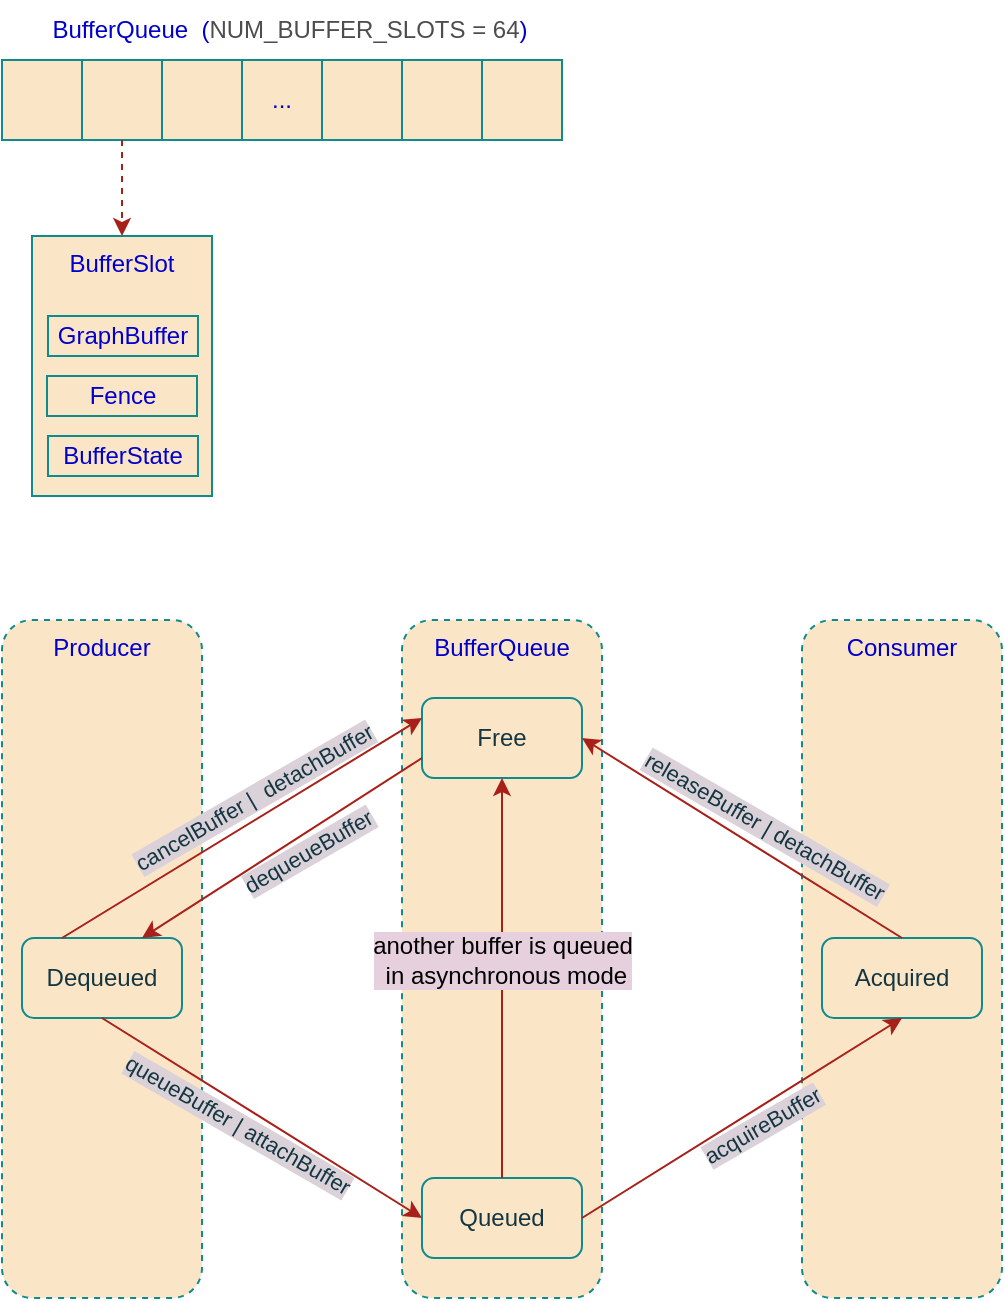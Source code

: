 <mxfile version="16.2.7" type="github" pages="3">
  <diagram id="oI5USlNPpPssLxzci8PM" name="BufferQueue">
    <mxGraphModel dx="1658" dy="944" grid="1" gridSize="10" guides="1" tooltips="1" connect="1" arrows="1" fold="1" page="1" pageScale="1" pageWidth="827" pageHeight="1169" background="none" math="0" shadow="0">
      <root>
        <mxCell id="0" />
        <mxCell id="1" parent="0" />
        <mxCell id="7YqIVf8YjmdOn8GUHnO3-2" value="Producer" style="rounded=1;whiteSpace=wrap;html=1;verticalAlign=top;fontColor=#0000CC;dashed=1;fillColor=#FAE5C7;strokeColor=#0F8B8D;" vertex="1" parent="1">
          <mxGeometry x="160" y="400" width="100" height="339" as="geometry" />
        </mxCell>
        <mxCell id="7YqIVf8YjmdOn8GUHnO3-3" value="BufferQueue" style="rounded=1;whiteSpace=wrap;html=1;verticalAlign=top;fontColor=#0000CC;dashed=1;fillColor=#FAE5C7;strokeColor=#0F8B8D;" vertex="1" parent="1">
          <mxGeometry x="360" y="400" width="100" height="339" as="geometry" />
        </mxCell>
        <mxCell id="7YqIVf8YjmdOn8GUHnO3-4" value="Consumer" style="rounded=1;whiteSpace=wrap;html=1;verticalAlign=top;fillColor=#FAE5C7;fontColor=#0000CC;dashed=1;strokeColor=#0F8B8D;" vertex="1" parent="1">
          <mxGeometry x="560" y="400" width="100" height="339" as="geometry" />
        </mxCell>
        <mxCell id="7YqIVf8YjmdOn8GUHnO3-5" value="Free" style="rounded=1;whiteSpace=wrap;html=1;fillColor=#FAE5C7;strokeColor=#0F8B8D;fontColor=#143642;" vertex="1" parent="1">
          <mxGeometry x="370" y="439" width="80" height="40" as="geometry" />
        </mxCell>
        <mxCell id="7YqIVf8YjmdOn8GUHnO3-6" value="Dequeued" style="rounded=1;whiteSpace=wrap;html=1;fillColor=#FAE5C7;strokeColor=#0F8B8D;fontColor=#143642;" vertex="1" parent="1">
          <mxGeometry x="170" y="559" width="80" height="40" as="geometry" />
        </mxCell>
        <mxCell id="7YqIVf8YjmdOn8GUHnO3-7" value="Queued" style="rounded=1;whiteSpace=wrap;html=1;fillColor=#FAE5C7;strokeColor=#0F8B8D;fontColor=#143642;" vertex="1" parent="1">
          <mxGeometry x="370" y="679" width="80" height="40" as="geometry" />
        </mxCell>
        <mxCell id="7YqIVf8YjmdOn8GUHnO3-8" value="Acquired" style="rounded=1;whiteSpace=wrap;html=1;fillColor=#FAE5C7;strokeColor=#0F8B8D;fontColor=#143642;" vertex="1" parent="1">
          <mxGeometry x="570" y="559" width="80" height="40" as="geometry" />
        </mxCell>
        <mxCell id="7YqIVf8YjmdOn8GUHnO3-9" value="" style="endArrow=classic;html=1;rounded=0;exitX=0.25;exitY=0;exitDx=0;exitDy=0;entryX=0;entryY=0.25;entryDx=0;entryDy=0;labelBackgroundColor=#DAD2D8;strokeColor=#A8201A;fontColor=#143642;" edge="1" parent="1" source="7YqIVf8YjmdOn8GUHnO3-6" target="7YqIVf8YjmdOn8GUHnO3-5">
          <mxGeometry width="50" height="50" relative="1" as="geometry">
            <mxPoint x="430" y="559" as="sourcePoint" />
            <mxPoint x="480" y="509" as="targetPoint" />
          </mxGeometry>
        </mxCell>
        <mxCell id="7YqIVf8YjmdOn8GUHnO3-17" value="cancelBuffer |&amp;nbsp; detachBuffer" style="edgeLabel;html=1;align=center;verticalAlign=middle;resizable=0;points=[];rotation=-30;labelBackgroundColor=#DAD2D8;fontColor=#143642;" vertex="1" connectable="0" parent="7YqIVf8YjmdOn8GUHnO3-9">
          <mxGeometry x="0.21" y="-1" relative="1" as="geometry">
            <mxPoint x="-14" y="-4" as="offset" />
          </mxGeometry>
        </mxCell>
        <mxCell id="7YqIVf8YjmdOn8GUHnO3-10" value="" style="endArrow=classic;html=1;rounded=0;exitX=0;exitY=0.75;exitDx=0;exitDy=0;entryX=0.75;entryY=0;entryDx=0;entryDy=0;labelBackgroundColor=#DAD2D8;strokeColor=#A8201A;fontColor=#143642;" edge="1" parent="1" source="7YqIVf8YjmdOn8GUHnO3-5" target="7YqIVf8YjmdOn8GUHnO3-6">
          <mxGeometry width="50" height="50" relative="1" as="geometry">
            <mxPoint x="220" y="599" as="sourcePoint" />
            <mxPoint x="440.0" y="489" as="targetPoint" />
          </mxGeometry>
        </mxCell>
        <mxCell id="7YqIVf8YjmdOn8GUHnO3-16" value="dequeueBuffer" style="edgeLabel;html=1;align=center;verticalAlign=middle;resizable=0;points=[];rotation=-30;labelBackgroundColor=#DAD2D8;fontColor=#143642;" vertex="1" connectable="0" parent="7YqIVf8YjmdOn8GUHnO3-10">
          <mxGeometry x="-0.295" y="3" relative="1" as="geometry">
            <mxPoint x="-10" y="13" as="offset" />
          </mxGeometry>
        </mxCell>
        <mxCell id="7YqIVf8YjmdOn8GUHnO3-12" value="" style="endArrow=classic;html=1;rounded=0;exitX=0.5;exitY=1;exitDx=0;exitDy=0;entryX=0;entryY=0.5;entryDx=0;entryDy=0;labelBackgroundColor=#DAD2D8;strokeColor=#A8201A;fontColor=#143642;" edge="1" parent="1" source="7YqIVf8YjmdOn8GUHnO3-6" target="7YqIVf8YjmdOn8GUHnO3-7">
          <mxGeometry width="50" height="50" relative="1" as="geometry">
            <mxPoint x="170" y="639" as="sourcePoint" />
            <mxPoint x="390" y="529" as="targetPoint" />
          </mxGeometry>
        </mxCell>
        <mxCell id="7YqIVf8YjmdOn8GUHnO3-18" value="queueBuffer | attachBuffer" style="edgeLabel;html=1;align=center;verticalAlign=middle;resizable=0;points=[];rotation=30;labelBackgroundColor=#DAD2D8;fontColor=#143642;" vertex="1" connectable="0" parent="7YqIVf8YjmdOn8GUHnO3-12">
          <mxGeometry x="0.049" y="-1" relative="1" as="geometry">
            <mxPoint x="-16" y="-1" as="offset" />
          </mxGeometry>
        </mxCell>
        <mxCell id="7YqIVf8YjmdOn8GUHnO3-13" value="" style="endArrow=classic;html=1;rounded=0;exitX=1;exitY=0.5;exitDx=0;exitDy=0;entryX=0.5;entryY=1;entryDx=0;entryDy=0;labelBackgroundColor=#DAD2D8;strokeColor=#A8201A;fontColor=#143642;" edge="1" parent="1" source="7YqIVf8YjmdOn8GUHnO3-7" target="7YqIVf8YjmdOn8GUHnO3-8">
          <mxGeometry width="50" height="50" relative="1" as="geometry">
            <mxPoint x="530" y="679" as="sourcePoint" />
            <mxPoint x="580" y="629" as="targetPoint" />
          </mxGeometry>
        </mxCell>
        <mxCell id="7YqIVf8YjmdOn8GUHnO3-19" value="acquireBuffer" style="edgeLabel;html=1;align=center;verticalAlign=middle;resizable=0;points=[];rotation=-30;labelBackgroundColor=#DAD2D8;fontColor=#143642;" vertex="1" connectable="0" parent="7YqIVf8YjmdOn8GUHnO3-13">
          <mxGeometry x="0.125" y="1" relative="1" as="geometry">
            <mxPoint y="11" as="offset" />
          </mxGeometry>
        </mxCell>
        <mxCell id="7YqIVf8YjmdOn8GUHnO3-14" value="" style="endArrow=classic;html=1;rounded=0;exitX=0.5;exitY=0;exitDx=0;exitDy=0;entryX=1;entryY=0.5;entryDx=0;entryDy=0;labelBackgroundColor=#DAD2D8;strokeColor=#A8201A;fontColor=#143642;" edge="1" parent="1" source="7YqIVf8YjmdOn8GUHnO3-8" target="7YqIVf8YjmdOn8GUHnO3-5">
          <mxGeometry width="50" height="50" relative="1" as="geometry">
            <mxPoint x="430" y="559" as="sourcePoint" />
            <mxPoint x="480" y="509" as="targetPoint" />
          </mxGeometry>
        </mxCell>
        <mxCell id="7YqIVf8YjmdOn8GUHnO3-20" value="releaseBuffer | detachBuffer" style="edgeLabel;html=1;align=center;verticalAlign=middle;resizable=0;points=[];rotation=30;labelBackgroundColor=#DAD2D8;fontColor=#143642;" vertex="1" connectable="0" parent="7YqIVf8YjmdOn8GUHnO3-14">
          <mxGeometry x="-0.157" y="-1" relative="1" as="geometry">
            <mxPoint x="-2" y="-13" as="offset" />
          </mxGeometry>
        </mxCell>
        <mxCell id="7YqIVf8YjmdOn8GUHnO3-15" value="" style="endArrow=classic;html=1;rounded=0;exitX=0.5;exitY=0;exitDx=0;exitDy=0;entryX=0.5;entryY=1;entryDx=0;entryDy=0;labelBackgroundColor=#DAD2D8;strokeColor=#A8201A;fontColor=#143642;" edge="1" parent="1" source="7YqIVf8YjmdOn8GUHnO3-7" target="7YqIVf8YjmdOn8GUHnO3-5">
          <mxGeometry width="50" height="50" relative="1" as="geometry">
            <mxPoint x="430" y="559" as="sourcePoint" />
            <mxPoint x="480" y="509" as="targetPoint" />
          </mxGeometry>
        </mxCell>
        <mxCell id="eYaKR1834uLImdJKJ_Rj-1" value="another buffer is queued&lt;br&gt;&amp;nbsp;in asynchronous mode" style="edgeLabel;html=1;align=center;verticalAlign=middle;resizable=0;points=[];fontSize=12;fontColor=#000000;labelBackgroundColor=#E6D0DE;" vertex="1" connectable="0" parent="7YqIVf8YjmdOn8GUHnO3-15">
          <mxGeometry x="0.28" y="-3" relative="1" as="geometry">
            <mxPoint x="-3" y="19" as="offset" />
          </mxGeometry>
        </mxCell>
        <mxCell id="7YqIVf8YjmdOn8GUHnO3-24" value="" style="rounded=0;whiteSpace=wrap;html=1;sketch=0;fontColor=#0000CC;strokeColor=#0F8B8D;fillColor=#FAE5C7;" vertex="1" parent="1">
          <mxGeometry x="160" y="120" width="280" height="40" as="geometry" />
        </mxCell>
        <mxCell id="7YqIVf8YjmdOn8GUHnO3-25" value="" style="rounded=0;whiteSpace=wrap;html=1;sketch=0;fontColor=#0000CC;strokeColor=#0F8B8D;fillColor=#FAE5C7;" vertex="1" parent="1">
          <mxGeometry x="160" y="120" width="40" height="40" as="geometry" />
        </mxCell>
        <mxCell id="7YqIVf8YjmdOn8GUHnO3-26" value="" style="rounded=0;whiteSpace=wrap;html=1;sketch=0;fontColor=#0000CC;strokeColor=#0F8B8D;fillColor=#FAE5C7;" vertex="1" parent="1">
          <mxGeometry x="200" y="120" width="40" height="40" as="geometry" />
        </mxCell>
        <mxCell id="7YqIVf8YjmdOn8GUHnO3-27" value="" style="rounded=0;whiteSpace=wrap;html=1;sketch=0;fontColor=#0000CC;strokeColor=#0F8B8D;fillColor=#FAE5C7;" vertex="1" parent="1">
          <mxGeometry x="240" y="120" width="40" height="40" as="geometry" />
        </mxCell>
        <mxCell id="7YqIVf8YjmdOn8GUHnO3-28" value="..." style="rounded=0;whiteSpace=wrap;html=1;sketch=0;fontColor=#0000CC;strokeColor=#0F8B8D;fillColor=#FAE5C7;" vertex="1" parent="1">
          <mxGeometry x="280" y="120" width="40" height="40" as="geometry" />
        </mxCell>
        <mxCell id="7YqIVf8YjmdOn8GUHnO3-29" value="" style="rounded=0;whiteSpace=wrap;html=1;sketch=0;fontColor=#0000CC;strokeColor=#0F8B8D;fillColor=#FAE5C7;" vertex="1" parent="1">
          <mxGeometry x="320" y="120" width="40" height="40" as="geometry" />
        </mxCell>
        <mxCell id="7YqIVf8YjmdOn8GUHnO3-30" value="" style="rounded=0;whiteSpace=wrap;html=1;sketch=0;fontColor=#0000CC;strokeColor=#0F8B8D;fillColor=#FAE5C7;" vertex="1" parent="1">
          <mxGeometry x="360" y="120" width="40" height="40" as="geometry" />
        </mxCell>
        <mxCell id="7YqIVf8YjmdOn8GUHnO3-35" value="BufferSlot" style="rounded=0;whiteSpace=wrap;html=1;sketch=0;fontColor=#0000CC;strokeColor=#0F8B8D;fillColor=#FAE5C7;verticalAlign=top;" vertex="1" parent="1">
          <mxGeometry x="175" y="208" width="90" height="130" as="geometry" />
        </mxCell>
        <mxCell id="7YqIVf8YjmdOn8GUHnO3-37" value="" style="endArrow=classic;html=1;rounded=1;sketch=0;fontColor=#0000CC;strokeColor=#A8201A;fillColor=#FAE5C7;curved=0;exitX=0.5;exitY=1;exitDx=0;exitDy=0;entryX=0.5;entryY=0;entryDx=0;entryDy=0;dashed=1;" edge="1" parent="1" source="7YqIVf8YjmdOn8GUHnO3-26" target="7YqIVf8YjmdOn8GUHnO3-35">
          <mxGeometry width="50" height="50" relative="1" as="geometry">
            <mxPoint x="390" y="370" as="sourcePoint" />
            <mxPoint x="440" y="320" as="targetPoint" />
          </mxGeometry>
        </mxCell>
        <mxCell id="7YqIVf8YjmdOn8GUHnO3-38" value="GraphBuffer" style="rounded=0;whiteSpace=wrap;html=1;sketch=0;fontColor=#0000CC;strokeColor=#0F8B8D;fillColor=#FAE5C7;" vertex="1" parent="1">
          <mxGeometry x="183" y="248" width="75" height="20" as="geometry" />
        </mxCell>
        <mxCell id="7YqIVf8YjmdOn8GUHnO3-39" value="Fence" style="rounded=0;whiteSpace=wrap;html=1;sketch=0;fontColor=#0000CC;strokeColor=#0F8B8D;fillColor=#FAE5C7;" vertex="1" parent="1">
          <mxGeometry x="182.5" y="278" width="75" height="20" as="geometry" />
        </mxCell>
        <mxCell id="7YqIVf8YjmdOn8GUHnO3-40" value="BufferState" style="rounded=0;whiteSpace=wrap;html=1;sketch=0;fontColor=#0000CC;strokeColor=#0F8B8D;fillColor=#FAE5C7;" vertex="1" parent="1">
          <mxGeometry x="183" y="308" width="75" height="20" as="geometry" />
        </mxCell>
        <mxCell id="7YqIVf8YjmdOn8GUHnO3-42" value="BufferQueue&amp;nbsp; (&lt;span style=&quot;color: rgb(77 , 77 , 77) ; font-size: 12px ; background-color: rgb(255 , 255 , 255)&quot;&gt;NUM_BUFFER_SLOTS = 64&lt;/span&gt;)" style="text;html=1;strokeColor=none;fillColor=none;align=center;verticalAlign=middle;whiteSpace=wrap;rounded=0;sketch=0;fontColor=#0000CC;fontSize=12;" vertex="1" parent="1">
          <mxGeometry x="178" y="90" width="252" height="30" as="geometry" />
        </mxCell>
      </root>
    </mxGraphModel>
  </diagram>
  <diagram id="T05kFCwxldpvD_vDI7VL" name="Camera3StreamSplitter">
    <mxGraphModel dx="1658" dy="944" grid="1" gridSize="10" guides="1" tooltips="1" connect="1" arrows="1" fold="1" page="1" pageScale="1" pageWidth="827" pageHeight="1169" math="0" shadow="0">
      <root>
        <mxCell id="hQXPCO9Q7t2bqCi_6Dd8-0" />
        <mxCell id="hQXPCO9Q7t2bqCi_6Dd8-1" parent="hQXPCO9Q7t2bqCi_6Dd8-0" />
        <mxCell id="hQXPCO9Q7t2bqCi_6Dd8-3" value="StreamSplitter" style="rounded=0;whiteSpace=wrap;html=1;sketch=0;fontSize=12;fontColor=#0000CC;strokeColor=#0F8B8D;fillColor=#FAE5C7;verticalAlign=top;" vertex="1" parent="hQXPCO9Q7t2bqCi_6Dd8-1">
          <mxGeometry x="280" y="240" width="200" height="280" as="geometry" />
        </mxCell>
        <mxCell id="hQXPCO9Q7t2bqCi_6Dd8-5" value="Preview/Consumer" style="rounded=0;whiteSpace=wrap;html=1;sketch=0;fontSize=12;fontColor=#0000CC;strokeColor=#0F8B8D;fillColor=#FAE5C7;verticalAlign=top;" vertex="1" parent="hQXPCO9Q7t2bqCi_6Dd8-1">
          <mxGeometry x="560" y="240" width="120" height="280" as="geometry" />
        </mxCell>
        <mxCell id="g9q9xVbGNj9FgWaIa6sJ-0" value="AisDevice" style="rounded=0;whiteSpace=wrap;html=1;sketch=0;fontSize=12;fontColor=#0000CC;strokeColor=#0F8B8D;fillColor=#FAE5C7;verticalAlign=top;" vertex="1" parent="hQXPCO9Q7t2bqCi_6Dd8-1">
          <mxGeometry x="80" y="240" width="120" height="280" as="geometry" />
        </mxCell>
        <mxCell id="g9q9xVbGNj9FgWaIa6sJ-1" value="CameraImpl" style="rounded=0;whiteSpace=wrap;html=1;sketch=0;fontSize=12;fontColor=#0000CC;strokeColor=#0F8B8D;fillColor=#FAE5C7;verticalAlign=top;" vertex="1" parent="hQXPCO9Q7t2bqCi_6Dd8-1">
          <mxGeometry x="80" y="70" width="600" height="90" as="geometry" />
        </mxCell>
        <mxCell id="TWZshhr7Zp6Vv75Jk5uZ-0" value="BufferQueue" style="rounded=0;whiteSpace=wrap;html=1;labelBackgroundColor=#E6D0DE;sketch=0;fontSize=12;fontColor=#000000;strokeColor=#0F8B8D;fillColor=#FAE5C7;" vertex="1" parent="hQXPCO9Q7t2bqCi_6Dd8-1">
          <mxGeometry x="288" y="290" width="82" height="30" as="geometry" />
        </mxCell>
        <mxCell id="TWZshhr7Zp6Vv75Jk5uZ-1" value="" style="endArrow=classic;html=1;rounded=1;sketch=0;fontSize=12;fontColor=#000000;strokeColor=#A8201A;fillColor=#FAE5C7;curved=0;exitX=0;exitY=0.5;exitDx=0;exitDy=0;entryX=1;entryY=0.5;entryDx=0;entryDy=0;" edge="1" parent="hQXPCO9Q7t2bqCi_6Dd8-1" source="TWZshhr7Zp6Vv75Jk5uZ-0" target="TWZshhr7Zp6Vv75Jk5uZ-3">
          <mxGeometry width="50" height="50" relative="1" as="geometry">
            <mxPoint x="570" y="205" as="sourcePoint" />
            <mxPoint x="152" y="300" as="targetPoint" />
          </mxGeometry>
        </mxCell>
        <mxCell id="TWZshhr7Zp6Vv75Jk5uZ-2" value="Producer" style="edgeLabel;html=1;align=center;verticalAlign=middle;resizable=0;points=[];fontSize=12;fontColor=#000000;" vertex="1" connectable="0" parent="TWZshhr7Zp6Vv75Jk5uZ-1">
          <mxGeometry x="0.189" relative="1" as="geometry">
            <mxPoint x="12" y="-10" as="offset" />
          </mxGeometry>
        </mxCell>
        <mxCell id="TWZshhr7Zp6Vv75Jk5uZ-3" value="Consumer" style="rounded=0;whiteSpace=wrap;html=1;labelBackgroundColor=#E6D0DE;sketch=0;fontSize=12;fontColor=#000000;strokeColor=#0F8B8D;fillColor=#FAE5C7;" vertex="1" parent="hQXPCO9Q7t2bqCi_6Dd8-1">
          <mxGeometry x="110" y="290" width="75" height="30" as="geometry" />
        </mxCell>
        <mxCell id="TWZshhr7Zp6Vv75Jk5uZ-4" value="" style="endArrow=classic;html=1;rounded=1;sketch=0;fontSize=12;fontColor=#000000;strokeColor=#A8201A;fillColor=#FAE5C7;curved=0;exitX=0.5;exitY=1;exitDx=0;exitDy=0;entryX=0.5;entryY=1;entryDx=0;entryDy=0;" edge="1" parent="hQXPCO9Q7t2bqCi_6Dd8-1" source="TWZshhr7Zp6Vv75Jk5uZ-3" target="TWZshhr7Zp6Vv75Jk5uZ-0">
          <mxGeometry width="50" height="50" relative="1" as="geometry">
            <mxPoint x="570" y="205" as="sourcePoint" />
            <mxPoint x="620" y="155" as="targetPoint" />
            <Array as="points">
              <mxPoint x="148" y="345" />
              <mxPoint x="331" y="345" />
            </Array>
          </mxGeometry>
        </mxCell>
        <mxCell id="TWZshhr7Zp6Vv75Jk5uZ-5" value="queueBuffer" style="edgeLabel;html=1;align=center;verticalAlign=middle;resizable=0;points=[];fontSize=12;fontColor=#000000;" vertex="1" connectable="0" parent="TWZshhr7Zp6Vv75Jk5uZ-4">
          <mxGeometry x="-0.092" relative="1" as="geometry">
            <mxPoint y="-10" as="offset" />
          </mxGeometry>
        </mxCell>
        <mxCell id="TWZshhr7Zp6Vv75Jk5uZ-6" value="BufferQueue" style="rounded=0;whiteSpace=wrap;html=1;labelBackgroundColor=#E6D0DE;sketch=0;fontSize=12;fontColor=#000000;strokeColor=#0F8B8D;fillColor=#FAE5C7;" vertex="1" parent="hQXPCO9Q7t2bqCi_6Dd8-1">
          <mxGeometry x="578.25" y="280" width="83.5" height="30" as="geometry" />
        </mxCell>
      </root>
    </mxGraphModel>
  </diagram>
  <diagram id="B6rpCHJ3yqcAErftEYWy" name="Page-3">
    <mxGraphModel dx="1990" dy="1133" grid="1" gridSize="10" guides="1" tooltips="1" connect="1" arrows="1" fold="1" page="1" pageScale="1" pageWidth="827" pageHeight="1169" math="0" shadow="0">
      <root>
        <mxCell id="hNO-KK9G9V2Lgm38JD-t-0" />
        <mxCell id="hNO-KK9G9V2Lgm38JD-t-1" parent="hNO-KK9G9V2Lgm38JD-t-0" />
        <mxCell id="Wo20PUhy_eFWjfeTV-ys-0" value="AisDevice" style="rounded=0;whiteSpace=wrap;html=1;labelBackgroundColor=#E6D0DE;sketch=0;fontSize=12;fontColor=#000000;strokeColor=#0F8B8D;fillColor=#FAE5C7;" vertex="1" parent="hNO-KK9G9V2Lgm38JD-t-1">
          <mxGeometry x="200" y="680" width="320" height="40" as="geometry" />
        </mxCell>
        <mxCell id="Wo20PUhy_eFWjfeTV-ys-1" value="CameraDevice" style="rounded=0;whiteSpace=wrap;html=1;labelBackgroundColor=#E6D0DE;sketch=0;fontSize=12;fontColor=#000000;strokeColor=#0F8B8D;fillColor=#FAE5C7;" vertex="1" parent="hNO-KK9G9V2Lgm38JD-t-1">
          <mxGeometry x="200" y="620" width="320" height="40" as="geometry" />
        </mxCell>
        <mxCell id="Wo20PUhy_eFWjfeTV-ys-4" value="Splitter" style="rounded=0;whiteSpace=wrap;html=1;labelBackgroundColor=#E6D0DE;sketch=0;fontSize=12;fontColor=#000000;strokeColor=#0F8B8D;fillColor=#FAE5C7;" vertex="1" parent="hNO-KK9G9V2Lgm38JD-t-1">
          <mxGeometry x="464" y="625" width="50" height="30" as="geometry" />
        </mxCell>
        <mxCell id="Wo20PUhy_eFWjfeTV-ys-6" value="Preview" style="rounded=0;whiteSpace=wrap;html=1;labelBackgroundColor=#E6D0DE;sketch=0;fontSize=12;fontColor=#000000;strokeColor=#0F8B8D;fillColor=#FAE5C7;" vertex="1" parent="hNO-KK9G9V2Lgm38JD-t-1">
          <mxGeometry x="200" y="560" width="70" height="40" as="geometry" />
        </mxCell>
        <mxCell id="Wo20PUhy_eFWjfeTV-ys-7" value="Record" style="rounded=0;whiteSpace=wrap;html=1;labelBackgroundColor=#E6D0DE;sketch=0;fontSize=12;fontColor=#000000;strokeColor=#0F8B8D;fillColor=#FAE5C7;" vertex="1" parent="hNO-KK9G9V2Lgm38JD-t-1">
          <mxGeometry x="285" y="560" width="60" height="40" as="geometry" />
        </mxCell>
        <mxCell id="Wo20PUhy_eFWjfeTV-ys-8" value="Upload" style="rounded=0;whiteSpace=wrap;html=1;labelBackgroundColor=#E6D0DE;sketch=0;fontSize=12;fontColor=#000000;strokeColor=#0F8B8D;fillColor=#FAE5C7;" vertex="1" parent="hNO-KK9G9V2Lgm38JD-t-1">
          <mxGeometry x="361" y="560" width="60" height="40" as="geometry" />
        </mxCell>
      </root>
    </mxGraphModel>
  </diagram>
</mxfile>
